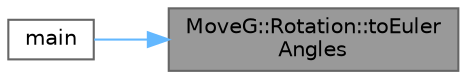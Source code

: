digraph "MoveG::Rotation::toEulerAngles"
{
 // INTERACTIVE_SVG=YES
 // LATEX_PDF_SIZE
  bgcolor="transparent";
  edge [fontname=Helvetica,fontsize=10,labelfontname=Helvetica,labelfontsize=10];
  node [fontname=Helvetica,fontsize=10,shape=box,height=0.2,width=0.4];
  rankdir="RL";
  Node1 [id="Node000001",label="MoveG::Rotation::toEuler\lAngles",height=0.2,width=0.4,color="gray40", fillcolor="grey60", style="filled", fontcolor="black",tooltip="Converts the rotation to Euler angles."];
  Node1 -> Node2 [id="edge1_Node000001_Node000002",dir="back",color="steelblue1",style="solid",tooltip=" "];
  Node2 [id="Node000002",label="main",height=0.2,width=0.4,color="grey40", fillcolor="white", style="filled",URL="$rotation__example_8cpp.html#ae66f6b31b5ad750f1fe042a706a4e3d4",tooltip=" "];
}
